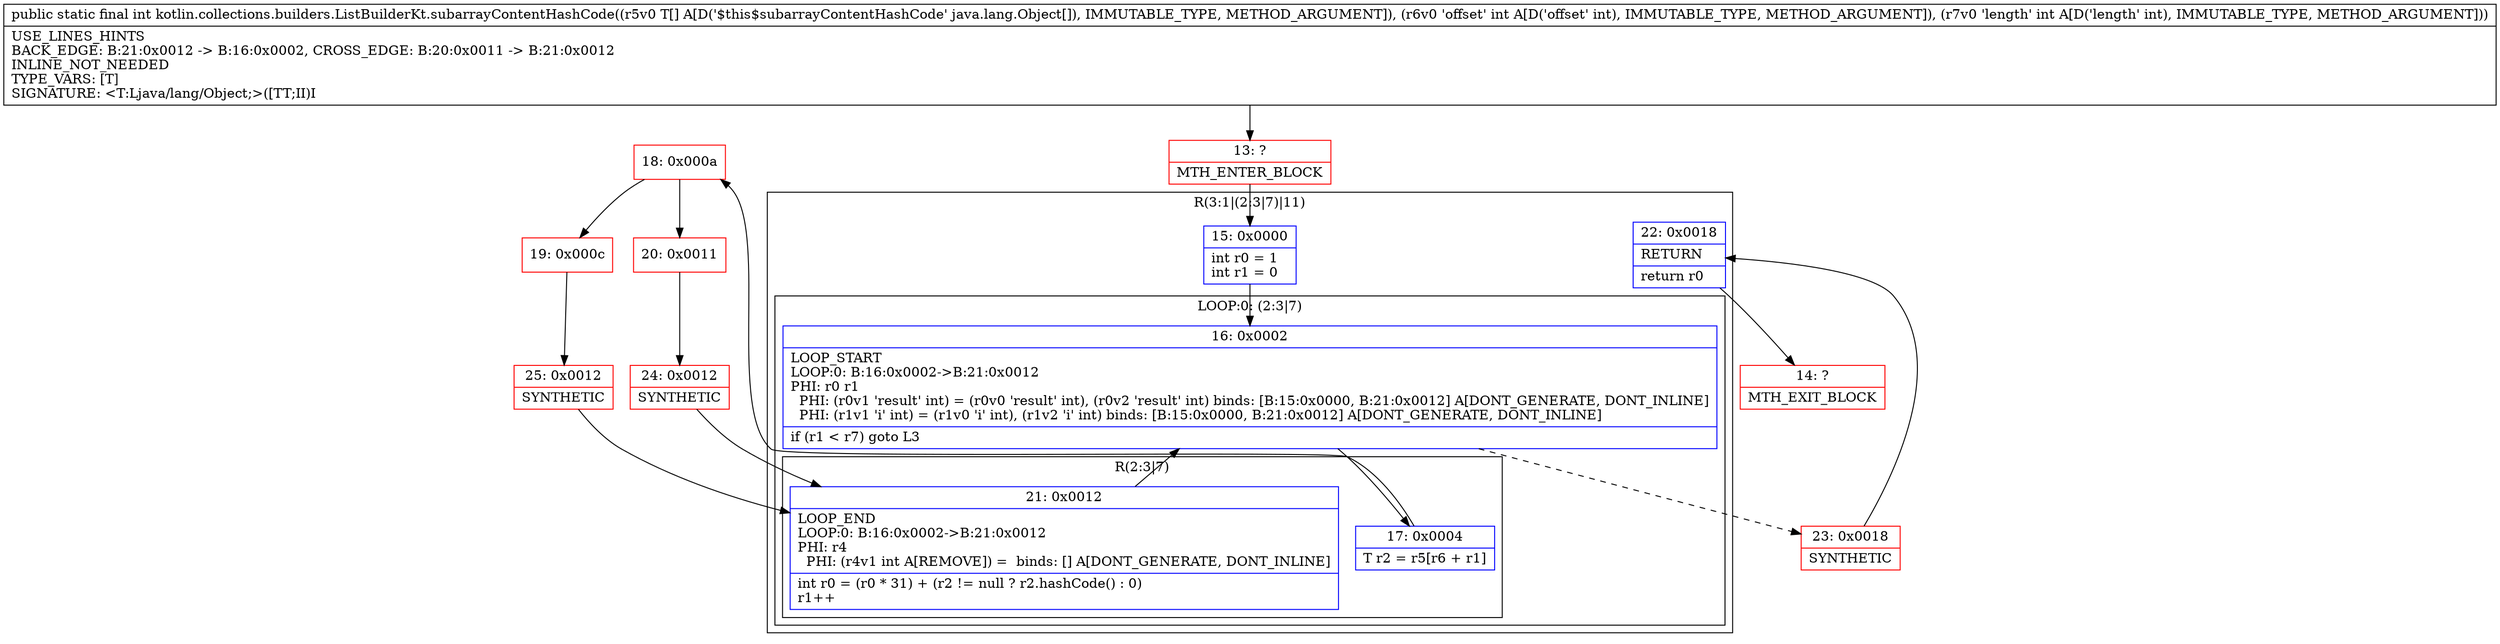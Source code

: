 digraph "CFG forkotlin.collections.builders.ListBuilderKt.subarrayContentHashCode([Ljava\/lang\/Object;II)I" {
subgraph cluster_Region_1064389918 {
label = "R(3:1|(2:3|7)|11)";
node [shape=record,color=blue];
Node_15 [shape=record,label="{15\:\ 0x0000|int r0 = 1\lint r1 = 0\l}"];
subgraph cluster_LoopRegion_804398271 {
label = "LOOP:0: (2:3|7)";
node [shape=record,color=blue];
Node_16 [shape=record,label="{16\:\ 0x0002|LOOP_START\lLOOP:0: B:16:0x0002\-\>B:21:0x0012\lPHI: r0 r1 \l  PHI: (r0v1 'result' int) = (r0v0 'result' int), (r0v2 'result' int) binds: [B:15:0x0000, B:21:0x0012] A[DONT_GENERATE, DONT_INLINE]\l  PHI: (r1v1 'i' int) = (r1v0 'i' int), (r1v2 'i' int) binds: [B:15:0x0000, B:21:0x0012] A[DONT_GENERATE, DONT_INLINE]\l|if (r1 \< r7) goto L3\l}"];
subgraph cluster_Region_427748402 {
label = "R(2:3|7)";
node [shape=record,color=blue];
Node_17 [shape=record,label="{17\:\ 0x0004|T r2 = r5[r6 + r1]\l}"];
Node_21 [shape=record,label="{21\:\ 0x0012|LOOP_END\lLOOP:0: B:16:0x0002\-\>B:21:0x0012\lPHI: r4 \l  PHI: (r4v1 int A[REMOVE]) =  binds: [] A[DONT_GENERATE, DONT_INLINE]\l|int r0 = (r0 * 31) + (r2 != null ? r2.hashCode() : 0)\lr1++\l}"];
}
}
Node_22 [shape=record,label="{22\:\ 0x0018|RETURN\l|return r0\l}"];
}
Node_13 [shape=record,color=red,label="{13\:\ ?|MTH_ENTER_BLOCK\l}"];
Node_18 [shape=record,color=red,label="{18\:\ 0x000a}"];
Node_19 [shape=record,color=red,label="{19\:\ 0x000c}"];
Node_25 [shape=record,color=red,label="{25\:\ 0x0012|SYNTHETIC\l}"];
Node_20 [shape=record,color=red,label="{20\:\ 0x0011}"];
Node_24 [shape=record,color=red,label="{24\:\ 0x0012|SYNTHETIC\l}"];
Node_23 [shape=record,color=red,label="{23\:\ 0x0018|SYNTHETIC\l}"];
Node_14 [shape=record,color=red,label="{14\:\ ?|MTH_EXIT_BLOCK\l}"];
MethodNode[shape=record,label="{public static final int kotlin.collections.builders.ListBuilderKt.subarrayContentHashCode((r5v0 T[] A[D('$this$subarrayContentHashCode' java.lang.Object[]), IMMUTABLE_TYPE, METHOD_ARGUMENT]), (r6v0 'offset' int A[D('offset' int), IMMUTABLE_TYPE, METHOD_ARGUMENT]), (r7v0 'length' int A[D('length' int), IMMUTABLE_TYPE, METHOD_ARGUMENT]))  | USE_LINES_HINTS\lBACK_EDGE: B:21:0x0012 \-\> B:16:0x0002, CROSS_EDGE: B:20:0x0011 \-\> B:21:0x0012\lINLINE_NOT_NEEDED\lTYPE_VARS: [T]\lSIGNATURE: \<T:Ljava\/lang\/Object;\>([TT;II)I\l}"];
MethodNode -> Node_13;Node_15 -> Node_16;
Node_16 -> Node_17;
Node_16 -> Node_23[style=dashed];
Node_17 -> Node_18;
Node_21 -> Node_16;
Node_22 -> Node_14;
Node_13 -> Node_15;
Node_18 -> Node_19;
Node_18 -> Node_20;
Node_19 -> Node_25;
Node_25 -> Node_21;
Node_20 -> Node_24;
Node_24 -> Node_21;
Node_23 -> Node_22;
}

